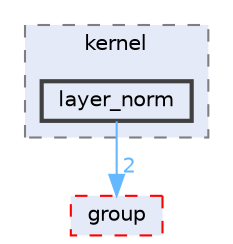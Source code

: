 digraph "include/experimental/kernel/layer_norm"
{
 // LATEX_PDF_SIZE
  bgcolor="transparent";
  edge [fontname=Helvetica,fontsize=10,labelfontname=Helvetica,labelfontsize=10];
  node [fontname=Helvetica,fontsize=10,shape=box,height=0.2,width=0.4];
  compound=true
  subgraph clusterdir_da6d88b16527b966b2bed57376e43e91 {
    graph [ bgcolor="#e4eaf8", pencolor="grey50", label="kernel", fontname=Helvetica,fontsize=10 style="filled,dashed", URL="dir_da6d88b16527b966b2bed57376e43e91.html",tooltip=""]
  dir_142ba5024da2864de75251985ba3a4cc [label="layer_norm", fillcolor="#e4eaf8", color="grey25", style="filled,bold", URL="dir_142ba5024da2864de75251985ba3a4cc.html",tooltip=""];
  }
  dir_6cebb349e4d63b3d4aebac2b846d4ac3 [label="group", fillcolor="#e4eaf8", color="red", style="filled,dashed", URL="dir_6cebb349e4d63b3d4aebac2b846d4ac3.html",tooltip=""];
  dir_142ba5024da2864de75251985ba3a4cc->dir_6cebb349e4d63b3d4aebac2b846d4ac3 [headlabel="2", labeldistance=1.5 headhref="dir_000036_000024.html" color="steelblue1" fontcolor="steelblue1"];
}
